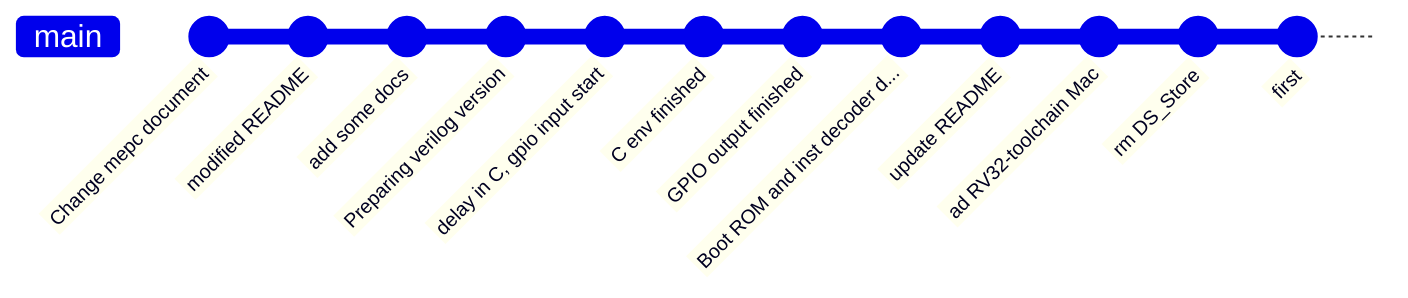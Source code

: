 gitGraph
  commit id: "Change mepc document"
  commit id: "modified README"
  commit id: "add some docs"
  commit id: "Preparing verilog version"
  commit id: "delay in C, gpio input start"
  commit id: "C env finished"
  commit id: "GPIO output finished"
  commit id: "Boot ROM and inst decoder d..."
  commit id: "update README"
  commit id: "ad RV32-toolchain Mac"
  commit id: "rm DS_Store"
  commit id: "first"